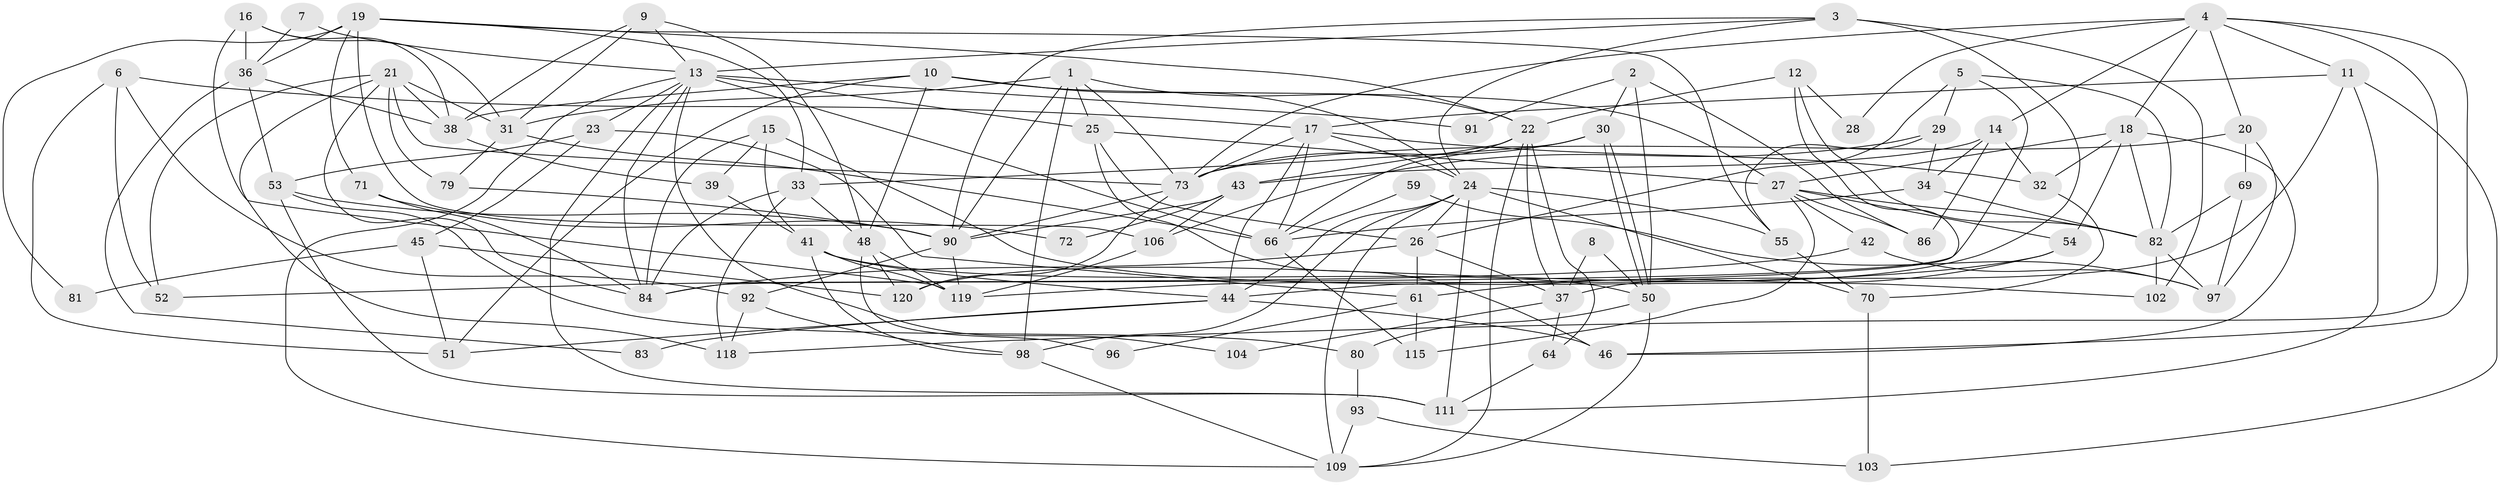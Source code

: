// Generated by graph-tools (version 1.1) at 2025/52/02/27/25 19:52:02]
// undirected, 84 vertices, 198 edges
graph export_dot {
graph [start="1"]
  node [color=gray90,style=filled];
  1 [super="+112"];
  2;
  3 [super="+99"];
  4 [super="+116"];
  5 [super="+113"];
  6;
  7;
  8;
  9 [super="+89"];
  10 [super="+105"];
  11;
  12;
  13 [super="+35"];
  14 [super="+76"];
  15 [super="+49"];
  16;
  17 [super="+75"];
  18 [super="+60"];
  19 [super="+74"];
  20;
  21 [super="+107"];
  22 [super="+47"];
  23;
  24 [super="+58"];
  25;
  26 [super="+95"];
  27 [super="+108"];
  28;
  29;
  30;
  31 [super="+63"];
  32;
  33 [super="+62"];
  34;
  36 [super="+40"];
  37;
  38 [super="+114"];
  39;
  41 [super="+56"];
  42 [super="+57"];
  43 [super="+88"];
  44 [super="+65"];
  45;
  46;
  48;
  50 [super="+94"];
  51 [super="+67"];
  52;
  53 [super="+68"];
  54 [super="+85"];
  55;
  59;
  61 [super="+87"];
  64;
  66 [super="+77"];
  69;
  70;
  71;
  72;
  73 [super="+78"];
  79;
  80;
  81;
  82 [super="+100"];
  83;
  84 [super="+101"];
  86;
  90 [super="+110"];
  91;
  92;
  93;
  96;
  97;
  98 [super="+117"];
  102;
  103;
  104;
  106;
  109;
  111;
  115;
  118;
  119;
  120;
  1 -- 25;
  1 -- 31;
  1 -- 90;
  1 -- 73;
  1 -- 22;
  1 -- 98;
  2 -- 30;
  2 -- 86;
  2 -- 91;
  2 -- 50;
  3 -- 24;
  3 -- 13;
  3 -- 102 [weight=2];
  3 -- 120;
  3 -- 90;
  4 -- 20;
  4 -- 14;
  4 -- 46;
  4 -- 118;
  4 -- 11;
  4 -- 28;
  4 -- 73;
  4 -- 18;
  5 -- 26;
  5 -- 84;
  5 -- 29;
  5 -- 82;
  6 -- 92;
  6 -- 17;
  6 -- 51;
  6 -- 52;
  7 -- 36;
  7 -- 13;
  8 -- 37;
  8 -- 50;
  9 -- 13;
  9 -- 38;
  9 -- 48;
  9 -- 31;
  10 -- 27;
  10 -- 48;
  10 -- 38;
  10 -- 24;
  10 -- 51;
  11 -- 111;
  11 -- 37;
  11 -- 103;
  11 -- 17;
  12 -- 22;
  12 -- 28;
  12 -- 44;
  12 -- 82;
  13 -- 23;
  13 -- 84;
  13 -- 104;
  13 -- 109;
  13 -- 66;
  13 -- 25;
  13 -- 91;
  13 -- 111;
  14 -- 34;
  14 -- 86;
  14 -- 32;
  14 -- 43;
  15 -- 102;
  15 -- 39;
  15 -- 41;
  15 -- 84;
  16 -- 119;
  16 -- 31;
  16 -- 38;
  16 -- 36;
  17 -- 32;
  17 -- 24;
  17 -- 44;
  17 -- 66;
  17 -- 73;
  18 -- 46;
  18 -- 82;
  18 -- 32;
  18 -- 54 [weight=2];
  18 -- 27;
  19 -- 55;
  19 -- 71;
  19 -- 22;
  19 -- 33;
  19 -- 81;
  19 -- 36;
  19 -- 106;
  20 -- 73;
  20 -- 69;
  20 -- 97;
  21 -- 31;
  21 -- 52;
  21 -- 38;
  21 -- 84;
  21 -- 118;
  21 -- 73;
  21 -- 79;
  22 -- 109;
  22 -- 43;
  22 -- 64;
  22 -- 66;
  22 -- 37;
  23 -- 53;
  23 -- 45;
  23 -- 61;
  24 -- 55;
  24 -- 26;
  24 -- 70;
  24 -- 44;
  24 -- 109;
  24 -- 111;
  24 -- 98;
  25 -- 27;
  25 -- 46;
  25 -- 26;
  26 -- 37;
  26 -- 61;
  26 -- 84;
  27 -- 86 [weight=2];
  27 -- 54;
  27 -- 82;
  27 -- 42;
  27 -- 115;
  29 -- 106;
  29 -- 34;
  29 -- 55;
  30 -- 73;
  30 -- 50;
  30 -- 50;
  30 -- 33;
  31 -- 66;
  31 -- 79;
  32 -- 70;
  33 -- 48;
  33 -- 84;
  33 -- 118;
  34 -- 66;
  34 -- 82;
  36 -- 83;
  36 -- 38;
  36 -- 53;
  37 -- 64;
  37 -- 104;
  38 -- 39;
  39 -- 41;
  41 -- 119;
  41 -- 50;
  41 -- 98;
  41 -- 44;
  42 -- 97;
  42 -- 52;
  43 -- 106;
  43 -- 72;
  43 -- 90;
  44 -- 46;
  44 -- 83;
  44 -- 51;
  45 -- 120;
  45 -- 81;
  45 -- 51;
  48 -- 120;
  48 -- 96;
  48 -- 119;
  50 -- 80;
  50 -- 109;
  53 -- 111;
  53 -- 80;
  53 -- 90;
  54 -- 119;
  54 -- 61;
  55 -- 70;
  59 -- 97;
  59 -- 66;
  61 -- 115;
  61 -- 96;
  64 -- 111;
  66 -- 115;
  69 -- 82;
  69 -- 97;
  70 -- 103;
  71 -- 72;
  71 -- 84;
  73 -- 120;
  73 -- 90;
  79 -- 90;
  80 -- 93;
  82 -- 97;
  82 -- 102;
  90 -- 92;
  90 -- 119;
  92 -- 118;
  92 -- 98;
  93 -- 109;
  93 -- 103;
  98 -- 109;
  106 -- 119;
}
